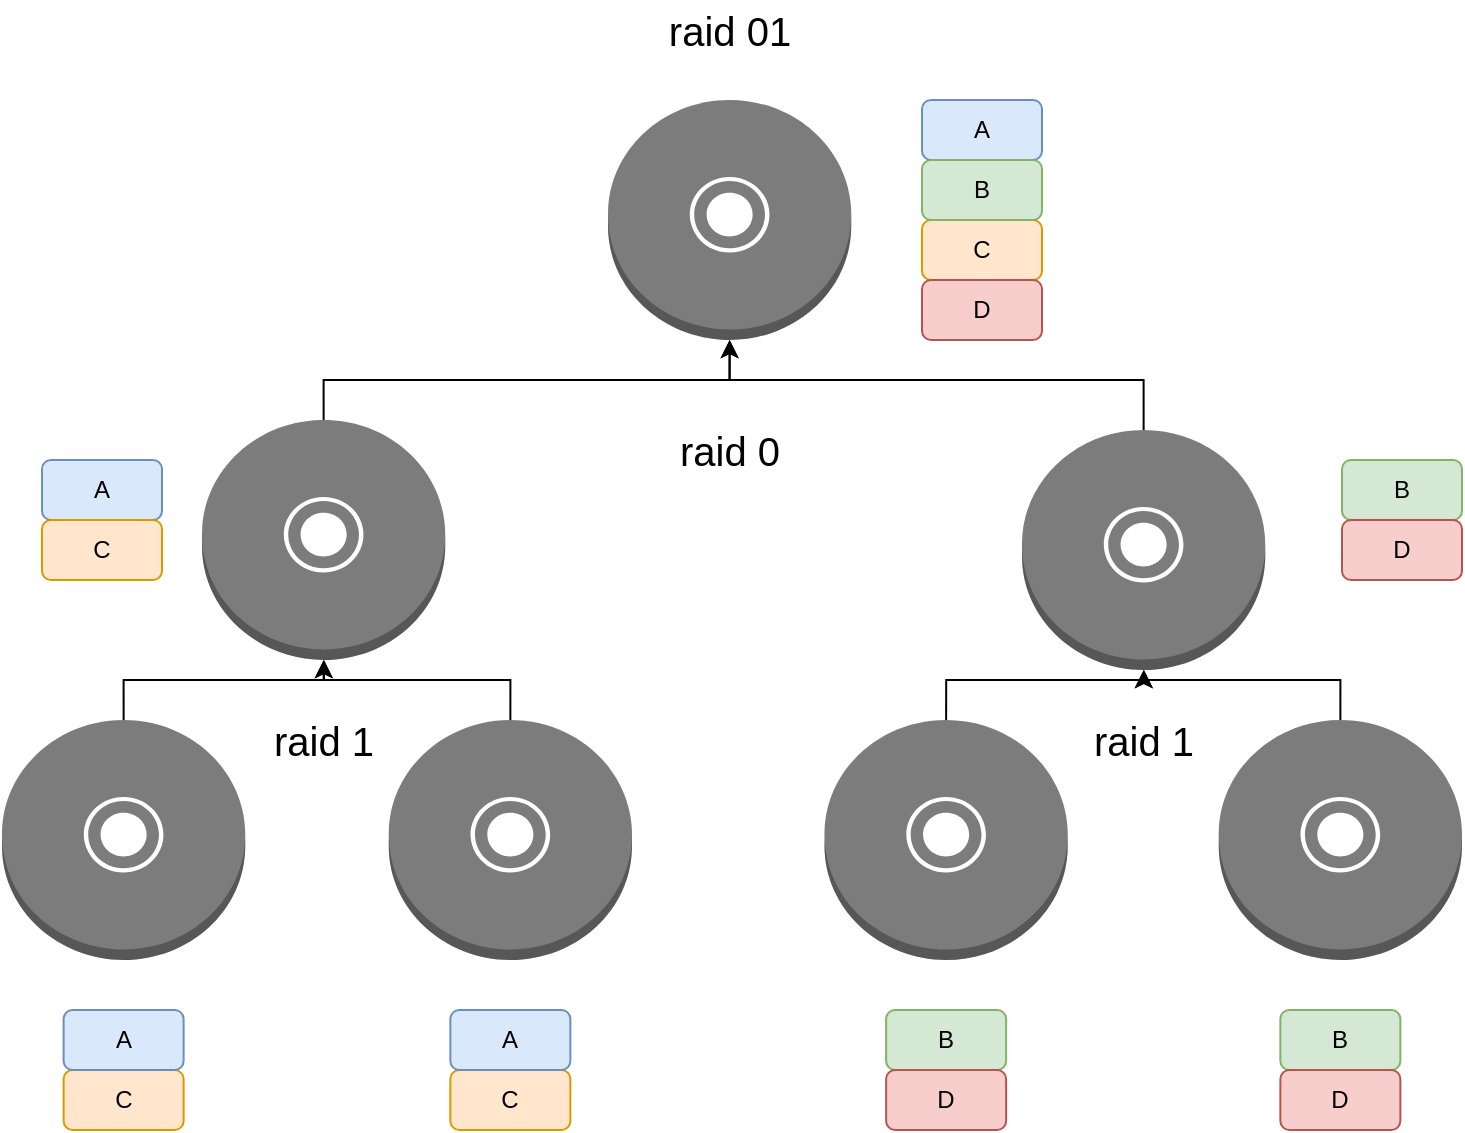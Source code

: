 <mxfile version="14.8.5" type="github">
  <diagram id="OVPr88sG9Dwkc0haUpR-" name="Page-1">
    <mxGraphModel dx="2413" dy="1153" grid="1" gridSize="10" guides="1" tooltips="1" connect="1" arrows="1" fold="1" page="1" pageScale="1" pageWidth="827" pageHeight="1169" math="0" shadow="0">
      <root>
        <mxCell id="0" />
        <mxCell id="1" parent="0" />
        <mxCell id="EHof522Og7UNFE8TgKNa-1" value="A" style="rounded=1;whiteSpace=wrap;html=1;fillColor=#dae8fc;strokeColor=#6c8ebf;" vertex="1" parent="1">
          <mxGeometry x="70" y="310" width="60" height="30" as="geometry" />
        </mxCell>
        <mxCell id="EHof522Og7UNFE8TgKNa-3" value="" style="outlineConnect=0;dashed=0;verticalLabelPosition=bottom;verticalAlign=top;align=center;html=1;shape=mxgraph.aws3.disk;fillColor=#7D7C7C;gradientColor=none;" vertex="1" parent="1">
          <mxGeometry x="353" y="130" width="121.63" height="120" as="geometry" />
        </mxCell>
        <mxCell id="EHof522Og7UNFE8TgKNa-8" value="&lt;font style=&quot;font-size: 20px&quot;&gt;raid 01&lt;/font&gt;" style="text;html=1;strokeColor=none;fillColor=none;align=center;verticalAlign=middle;whiteSpace=wrap;rounded=0;" vertex="1" parent="1">
          <mxGeometry x="365.69" y="80" width="96.25" height="30" as="geometry" />
        </mxCell>
        <mxCell id="EHof522Og7UNFE8TgKNa-13" style="edgeStyle=orthogonalEdgeStyle;rounded=0;orthogonalLoop=1;jettySize=auto;html=1;exitX=0.5;exitY=0;exitDx=0;exitDy=0;exitPerimeter=0;entryX=0.5;entryY=1;entryDx=0;entryDy=0;entryPerimeter=0;" edge="1" parent="1" source="EHof522Og7UNFE8TgKNa-11" target="EHof522Og7UNFE8TgKNa-3">
          <mxGeometry relative="1" as="geometry" />
        </mxCell>
        <mxCell id="EHof522Og7UNFE8TgKNa-11" value="" style="outlineConnect=0;dashed=0;verticalLabelPosition=bottom;verticalAlign=top;align=center;html=1;shape=mxgraph.aws3.disk;fillColor=#7D7C7C;gradientColor=none;" vertex="1" parent="1">
          <mxGeometry x="150" y="290" width="121.63" height="120" as="geometry" />
        </mxCell>
        <mxCell id="EHof522Og7UNFE8TgKNa-14" style="edgeStyle=orthogonalEdgeStyle;rounded=0;orthogonalLoop=1;jettySize=auto;html=1;exitX=0.5;exitY=0;exitDx=0;exitDy=0;exitPerimeter=0;entryX=0.5;entryY=1;entryDx=0;entryDy=0;entryPerimeter=0;" edge="1" parent="1" source="EHof522Og7UNFE8TgKNa-12" target="EHof522Og7UNFE8TgKNa-3">
          <mxGeometry relative="1" as="geometry">
            <Array as="points">
              <mxPoint x="621" y="270" />
              <mxPoint x="414" y="270" />
            </Array>
          </mxGeometry>
        </mxCell>
        <mxCell id="EHof522Og7UNFE8TgKNa-12" value="" style="outlineConnect=0;dashed=0;verticalLabelPosition=bottom;verticalAlign=top;align=center;html=1;shape=mxgraph.aws3.disk;fillColor=#7D7C7C;gradientColor=none;" vertex="1" parent="1">
          <mxGeometry x="560" y="295" width="121.63" height="120" as="geometry" />
        </mxCell>
        <mxCell id="EHof522Og7UNFE8TgKNa-15" value="B" style="rounded=1;whiteSpace=wrap;html=1;fillColor=#d5e8d4;strokeColor=#82b366;" vertex="1" parent="1">
          <mxGeometry x="720" y="310" width="60" height="30" as="geometry" />
        </mxCell>
        <mxCell id="EHof522Og7UNFE8TgKNa-16" value="D" style="rounded=1;whiteSpace=wrap;html=1;fillColor=#f8cecc;strokeColor=#b85450;" vertex="1" parent="1">
          <mxGeometry x="720" y="340" width="60" height="30" as="geometry" />
        </mxCell>
        <mxCell id="EHof522Og7UNFE8TgKNa-17" value="C" style="rounded=1;whiteSpace=wrap;html=1;fillColor=#ffe6cc;strokeColor=#d79b00;" vertex="1" parent="1">
          <mxGeometry x="70" y="340" width="60" height="30" as="geometry" />
        </mxCell>
        <mxCell id="EHof522Og7UNFE8TgKNa-22" style="edgeStyle=orthogonalEdgeStyle;rounded=0;orthogonalLoop=1;jettySize=auto;html=1;exitX=0.5;exitY=0;exitDx=0;exitDy=0;exitPerimeter=0;entryX=0.5;entryY=1;entryDx=0;entryDy=0;entryPerimeter=0;" edge="1" parent="1" source="EHof522Og7UNFE8TgKNa-18" target="EHof522Og7UNFE8TgKNa-11">
          <mxGeometry relative="1" as="geometry">
            <Array as="points">
              <mxPoint x="111" y="420" />
              <mxPoint x="211" y="420" />
            </Array>
          </mxGeometry>
        </mxCell>
        <mxCell id="EHof522Og7UNFE8TgKNa-18" value="" style="outlineConnect=0;dashed=0;verticalLabelPosition=bottom;verticalAlign=top;align=center;html=1;shape=mxgraph.aws3.disk;fillColor=#7D7C7C;gradientColor=none;" vertex="1" parent="1">
          <mxGeometry x="50" y="440" width="121.63" height="120" as="geometry" />
        </mxCell>
        <mxCell id="EHof522Og7UNFE8TgKNa-23" style="edgeStyle=orthogonalEdgeStyle;rounded=0;orthogonalLoop=1;jettySize=auto;html=1;exitX=0.5;exitY=0;exitDx=0;exitDy=0;exitPerimeter=0;" edge="1" parent="1" source="EHof522Og7UNFE8TgKNa-19" target="EHof522Og7UNFE8TgKNa-11">
          <mxGeometry relative="1" as="geometry">
            <Array as="points">
              <mxPoint x="304" y="420" />
              <mxPoint x="211" y="420" />
            </Array>
          </mxGeometry>
        </mxCell>
        <mxCell id="EHof522Og7UNFE8TgKNa-19" value="" style="outlineConnect=0;dashed=0;verticalLabelPosition=bottom;verticalAlign=top;align=center;html=1;shape=mxgraph.aws3.disk;fillColor=#7D7C7C;gradientColor=none;" vertex="1" parent="1">
          <mxGeometry x="243.37" y="440" width="121.63" height="120" as="geometry" />
        </mxCell>
        <mxCell id="EHof522Og7UNFE8TgKNa-24" style="edgeStyle=orthogonalEdgeStyle;rounded=0;orthogonalLoop=1;jettySize=auto;html=1;exitX=0.5;exitY=0;exitDx=0;exitDy=0;exitPerimeter=0;" edge="1" parent="1" source="EHof522Og7UNFE8TgKNa-20" target="EHof522Og7UNFE8TgKNa-12">
          <mxGeometry relative="1" as="geometry">
            <Array as="points">
              <mxPoint x="522" y="420" />
              <mxPoint x="621" y="420" />
            </Array>
          </mxGeometry>
        </mxCell>
        <mxCell id="EHof522Og7UNFE8TgKNa-20" value="" style="outlineConnect=0;dashed=0;verticalLabelPosition=bottom;verticalAlign=top;align=center;html=1;shape=mxgraph.aws3.disk;fillColor=#7D7C7C;gradientColor=none;" vertex="1" parent="1">
          <mxGeometry x="461.25" y="440" width="121.63" height="120" as="geometry" />
        </mxCell>
        <mxCell id="EHof522Og7UNFE8TgKNa-26" style="edgeStyle=orthogonalEdgeStyle;rounded=0;orthogonalLoop=1;jettySize=auto;html=1;exitX=0.5;exitY=0;exitDx=0;exitDy=0;exitPerimeter=0;entryX=0.5;entryY=1;entryDx=0;entryDy=0;entryPerimeter=0;" edge="1" parent="1" source="EHof522Og7UNFE8TgKNa-21" target="EHof522Og7UNFE8TgKNa-12">
          <mxGeometry relative="1" as="geometry">
            <Array as="points">
              <mxPoint x="719" y="420" />
              <mxPoint x="621" y="420" />
            </Array>
          </mxGeometry>
        </mxCell>
        <mxCell id="EHof522Og7UNFE8TgKNa-21" value="" style="outlineConnect=0;dashed=0;verticalLabelPosition=bottom;verticalAlign=top;align=center;html=1;shape=mxgraph.aws3.disk;fillColor=#7D7C7C;gradientColor=none;" vertex="1" parent="1">
          <mxGeometry x="658.37" y="440" width="121.63" height="120" as="geometry" />
        </mxCell>
        <mxCell id="EHof522Og7UNFE8TgKNa-27" value="C" style="rounded=1;whiteSpace=wrap;html=1;fillColor=#ffe6cc;strokeColor=#d79b00;" vertex="1" parent="1">
          <mxGeometry x="80.81" y="615" width="60" height="30" as="geometry" />
        </mxCell>
        <mxCell id="EHof522Og7UNFE8TgKNa-28" value="A" style="rounded=1;whiteSpace=wrap;html=1;fillColor=#dae8fc;strokeColor=#6c8ebf;" vertex="1" parent="1">
          <mxGeometry x="80.81" y="585" width="60" height="30" as="geometry" />
        </mxCell>
        <mxCell id="EHof522Og7UNFE8TgKNa-29" value="C" style="rounded=1;whiteSpace=wrap;html=1;fillColor=#ffe6cc;strokeColor=#d79b00;" vertex="1" parent="1">
          <mxGeometry x="274.18" y="615" width="60" height="30" as="geometry" />
        </mxCell>
        <mxCell id="EHof522Og7UNFE8TgKNa-30" value="A" style="rounded=1;whiteSpace=wrap;html=1;fillColor=#dae8fc;strokeColor=#6c8ebf;" vertex="1" parent="1">
          <mxGeometry x="274.18" y="585" width="60" height="30" as="geometry" />
        </mxCell>
        <mxCell id="EHof522Og7UNFE8TgKNa-31" value="B" style="rounded=1;whiteSpace=wrap;html=1;fillColor=#d5e8d4;strokeColor=#82b366;" vertex="1" parent="1">
          <mxGeometry x="492.06" y="585" width="60" height="30" as="geometry" />
        </mxCell>
        <mxCell id="EHof522Og7UNFE8TgKNa-32" value="D" style="rounded=1;whiteSpace=wrap;html=1;fillColor=#f8cecc;strokeColor=#b85450;" vertex="1" parent="1">
          <mxGeometry x="492.06" y="615" width="60" height="30" as="geometry" />
        </mxCell>
        <mxCell id="EHof522Og7UNFE8TgKNa-33" value="B" style="rounded=1;whiteSpace=wrap;html=1;fillColor=#d5e8d4;strokeColor=#82b366;" vertex="1" parent="1">
          <mxGeometry x="689.18" y="585" width="60" height="30" as="geometry" />
        </mxCell>
        <mxCell id="EHof522Og7UNFE8TgKNa-34" value="D" style="rounded=1;whiteSpace=wrap;html=1;fillColor=#f8cecc;strokeColor=#b85450;" vertex="1" parent="1">
          <mxGeometry x="689.18" y="615" width="60" height="30" as="geometry" />
        </mxCell>
        <mxCell id="EHof522Og7UNFE8TgKNa-35" value="&lt;font style=&quot;font-size: 20px&quot;&gt;raid 0&lt;/font&gt;" style="text;html=1;strokeColor=none;fillColor=none;align=center;verticalAlign=middle;whiteSpace=wrap;rounded=0;strokeWidth=8;" vertex="1" parent="1">
          <mxGeometry x="378.82" y="295" width="70" height="20" as="geometry" />
        </mxCell>
        <mxCell id="EHof522Og7UNFE8TgKNa-36" value="&lt;font style=&quot;font-size: 20px&quot;&gt;raid 1&lt;/font&gt;" style="text;html=1;strokeColor=none;fillColor=none;align=center;verticalAlign=middle;whiteSpace=wrap;rounded=0;strokeWidth=8;" vertex="1" parent="1">
          <mxGeometry x="175.82" y="440" width="70" height="20" as="geometry" />
        </mxCell>
        <mxCell id="EHof522Og7UNFE8TgKNa-37" value="&lt;font style=&quot;font-size: 20px&quot;&gt;raid 1&lt;/font&gt;" style="text;html=1;strokeColor=none;fillColor=none;align=center;verticalAlign=middle;whiteSpace=wrap;rounded=0;strokeWidth=8;" vertex="1" parent="1">
          <mxGeometry x="585.82" y="440" width="70" height="20" as="geometry" />
        </mxCell>
        <mxCell id="EHof522Og7UNFE8TgKNa-38" value="A" style="rounded=1;whiteSpace=wrap;html=1;fillColor=#dae8fc;strokeColor=#6c8ebf;" vertex="1" parent="1">
          <mxGeometry x="510" y="130" width="60" height="30" as="geometry" />
        </mxCell>
        <mxCell id="EHof522Og7UNFE8TgKNa-39" value="C" style="rounded=1;whiteSpace=wrap;html=1;fillColor=#ffe6cc;strokeColor=#d79b00;" vertex="1" parent="1">
          <mxGeometry x="510" y="190" width="60" height="30" as="geometry" />
        </mxCell>
        <mxCell id="EHof522Og7UNFE8TgKNa-40" value="B" style="rounded=1;whiteSpace=wrap;html=1;fillColor=#d5e8d4;strokeColor=#82b366;" vertex="1" parent="1">
          <mxGeometry x="510" y="160" width="60" height="30" as="geometry" />
        </mxCell>
        <mxCell id="EHof522Og7UNFE8TgKNa-41" value="D" style="rounded=1;whiteSpace=wrap;html=1;fillColor=#f8cecc;strokeColor=#b85450;" vertex="1" parent="1">
          <mxGeometry x="510" y="220" width="60" height="30" as="geometry" />
        </mxCell>
      </root>
    </mxGraphModel>
  </diagram>
</mxfile>

